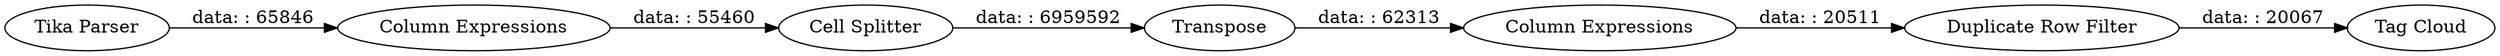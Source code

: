 digraph {
	"5499794971660958178_20" [label="Column Expressions"]
	"5499794971660958178_1" [label="Tika Parser"]
	"5499794971660958178_11" [label="Cell Splitter"]
	"5499794971660958178_19" [label="Tag Cloud"]
	"5499794971660958178_12" [label=Transpose]
	"5499794971660958178_18" [label="Duplicate Row Filter"]
	"5499794971660958178_10" [label="Column Expressions"]
	"5499794971660958178_12" -> "5499794971660958178_20" [label="data: : 62313"]
	"5499794971660958178_18" -> "5499794971660958178_19" [label="data: : 20067"]
	"5499794971660958178_1" -> "5499794971660958178_10" [label="data: : 65846"]
	"5499794971660958178_10" -> "5499794971660958178_11" [label="data: : 55460"]
	"5499794971660958178_11" -> "5499794971660958178_12" [label="data: : 6959592"]
	"5499794971660958178_20" -> "5499794971660958178_18" [label="data: : 20511"]
	rankdir=LR
}
